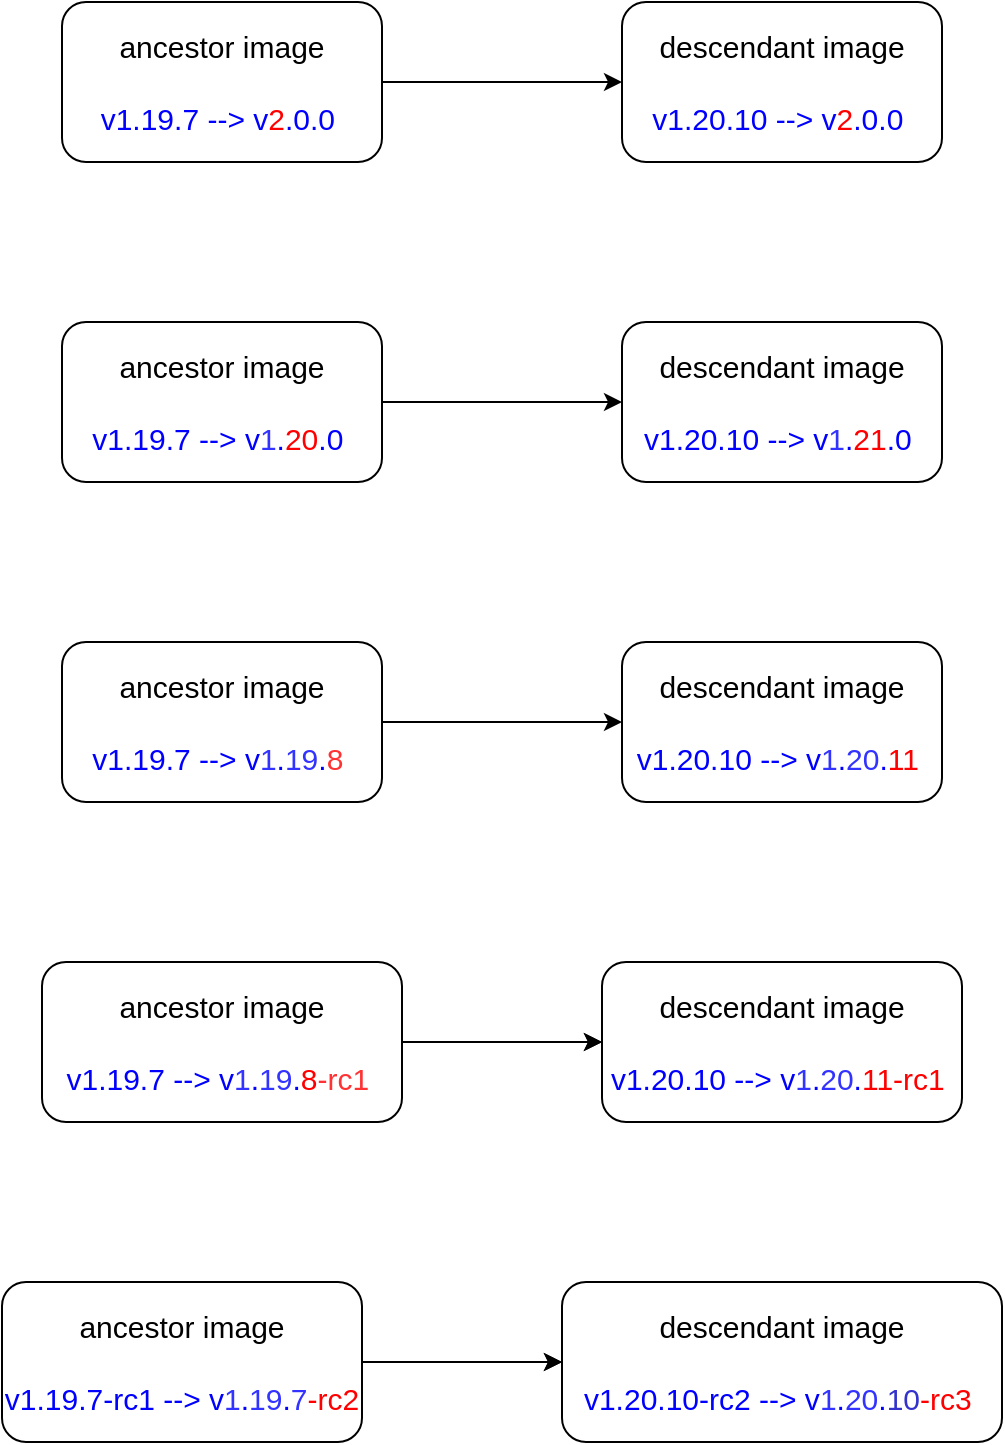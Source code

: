 <mxfile version="22.1.0" type="github">
  <diagram name="Page-1" id="H3qSp91E2I6nIUAyJit-">
    <mxGraphModel dx="1434" dy="797" grid="1" gridSize="10" guides="1" tooltips="1" connect="1" arrows="1" fold="1" page="1" pageScale="1" pageWidth="850" pageHeight="1100" math="0" shadow="0">
      <root>
        <mxCell id="0" />
        <mxCell id="1" parent="0" />
        <mxCell id="GYALtRtk9gwNluIH84hc-5" value="" style="group" parent="1" vertex="1" connectable="0">
          <mxGeometry x="160" y="120" width="440" height="80" as="geometry" />
        </mxCell>
        <mxCell id="GYALtRtk9gwNluIH84hc-1" value="&lt;font style=&quot;font-size: 15px;&quot;&gt;ancestor image&lt;br&gt;&lt;br&gt;&lt;font color=&quot;#0000ff&quot;&gt;v1.19.7 --&amp;gt; v&lt;/font&gt;&lt;font color=&quot;#ff0000&quot;&gt;2&lt;/font&gt;&lt;font color=&quot;#0000ff&quot;&gt;.0.0&lt;/font&gt;&amp;nbsp;&lt;br&gt;&lt;/font&gt;" style="rounded=1;whiteSpace=wrap;html=1;" parent="GYALtRtk9gwNluIH84hc-5" vertex="1">
          <mxGeometry width="160" height="80" as="geometry" />
        </mxCell>
        <mxCell id="GYALtRtk9gwNluIH84hc-3" value="&lt;font style=&quot;font-size: 15px;&quot;&gt;descendant image&lt;br&gt;&lt;br&gt;&lt;font color=&quot;#0000ff&quot;&gt;v1.20.10 --&amp;gt; v&lt;/font&gt;&lt;font color=&quot;#ff0000&quot;&gt;2&lt;/font&gt;&lt;font color=&quot;#0000ff&quot;&gt;.0.0&lt;/font&gt;&amp;nbsp;&lt;br&gt;&lt;/font&gt;" style="rounded=1;whiteSpace=wrap;html=1;" parent="GYALtRtk9gwNluIH84hc-5" vertex="1">
          <mxGeometry x="280" width="160" height="80" as="geometry" />
        </mxCell>
        <mxCell id="GYALtRtk9gwNluIH84hc-4" value="" style="endArrow=classic;html=1;rounded=0;exitX=1;exitY=0.5;exitDx=0;exitDy=0;entryX=0;entryY=0.5;entryDx=0;entryDy=0;" parent="GYALtRtk9gwNluIH84hc-5" source="GYALtRtk9gwNluIH84hc-1" target="GYALtRtk9gwNluIH84hc-3" edge="1">
          <mxGeometry width="50" height="50" relative="1" as="geometry">
            <mxPoint x="230" y="110" as="sourcePoint" />
            <mxPoint x="280" y="60" as="targetPoint" />
          </mxGeometry>
        </mxCell>
        <mxCell id="GYALtRtk9gwNluIH84hc-6" value="" style="group" parent="1" vertex="1" connectable="0">
          <mxGeometry x="160" y="440" width="440" height="80" as="geometry" />
        </mxCell>
        <mxCell id="GYALtRtk9gwNluIH84hc-7" value="&lt;font style=&quot;font-size: 15px;&quot;&gt;ancestor image&lt;br&gt;&lt;br&gt;&lt;font color=&quot;#0000ff&quot;&gt;v1.19.7 --&amp;gt; v&lt;/font&gt;&lt;font color=&quot;#3333ff&quot;&gt;1&lt;/font&gt;&lt;font color=&quot;#0000ff&quot;&gt;.&lt;/font&gt;&lt;font color=&quot;#3333ff&quot;&gt;19&lt;/font&gt;&lt;font color=&quot;#0000ff&quot;&gt;.&lt;/font&gt;&lt;font color=&quot;#ff3333&quot;&gt;8&lt;/font&gt;&amp;nbsp;&lt;br&gt;&lt;/font&gt;" style="rounded=1;whiteSpace=wrap;html=1;" parent="GYALtRtk9gwNluIH84hc-6" vertex="1">
          <mxGeometry width="160" height="80" as="geometry" />
        </mxCell>
        <mxCell id="GYALtRtk9gwNluIH84hc-8" value="&lt;font style=&quot;font-size: 15px;&quot;&gt;descendant image&lt;br&gt;&lt;br&gt;&lt;font color=&quot;#0000ff&quot;&gt;v1.20.10 --&amp;gt; v&lt;/font&gt;&lt;font color=&quot;#3333ff&quot;&gt;1&lt;/font&gt;&lt;font color=&quot;#0000ff&quot;&gt;.&lt;/font&gt;&lt;font color=&quot;#3333ff&quot;&gt;20&lt;/font&gt;&lt;font color=&quot;#0000ff&quot;&gt;.&lt;/font&gt;&lt;font color=&quot;#ff0000&quot;&gt;11&lt;/font&gt;&amp;nbsp;&lt;br&gt;&lt;/font&gt;" style="rounded=1;whiteSpace=wrap;html=1;" parent="GYALtRtk9gwNluIH84hc-6" vertex="1">
          <mxGeometry x="280" width="160" height="80" as="geometry" />
        </mxCell>
        <mxCell id="GYALtRtk9gwNluIH84hc-9" value="" style="endArrow=classic;html=1;rounded=0;exitX=1;exitY=0.5;exitDx=0;exitDy=0;entryX=0;entryY=0.5;entryDx=0;entryDy=0;" parent="GYALtRtk9gwNluIH84hc-6" source="GYALtRtk9gwNluIH84hc-7" target="GYALtRtk9gwNluIH84hc-8" edge="1">
          <mxGeometry width="50" height="50" relative="1" as="geometry">
            <mxPoint x="230" y="110" as="sourcePoint" />
            <mxPoint x="280" y="60" as="targetPoint" />
          </mxGeometry>
        </mxCell>
        <mxCell id="GYALtRtk9gwNluIH84hc-10" value="" style="group" parent="1" vertex="1" connectable="0">
          <mxGeometry x="160" y="280" width="440" height="80" as="geometry" />
        </mxCell>
        <mxCell id="GYALtRtk9gwNluIH84hc-11" value="&lt;font style=&quot;font-size: 15px;&quot;&gt;ancestor image&lt;br&gt;&lt;br&gt;&lt;font color=&quot;#0000ff&quot;&gt;v1.19.7 --&amp;gt; v&lt;/font&gt;&lt;font color=&quot;#3333ff&quot;&gt;1&lt;/font&gt;&lt;font color=&quot;#0000ff&quot;&gt;.&lt;/font&gt;&lt;font color=&quot;#ff0000&quot;&gt;20&lt;/font&gt;&lt;font color=&quot;#0000ff&quot;&gt;.0&lt;/font&gt;&amp;nbsp;&lt;br&gt;&lt;/font&gt;" style="rounded=1;whiteSpace=wrap;html=1;" parent="GYALtRtk9gwNluIH84hc-10" vertex="1">
          <mxGeometry width="160" height="80" as="geometry" />
        </mxCell>
        <mxCell id="GYALtRtk9gwNluIH84hc-12" value="&lt;font style=&quot;font-size: 15px;&quot;&gt;descendant image&lt;br&gt;&lt;br&gt;&lt;font color=&quot;#0000ff&quot;&gt;v1.20.10 --&amp;gt; v&lt;/font&gt;&lt;font color=&quot;#3333ff&quot;&gt;1&lt;/font&gt;&lt;font color=&quot;#0000ff&quot;&gt;.&lt;/font&gt;&lt;font color=&quot;#ff0000&quot;&gt;21&lt;/font&gt;&lt;font color=&quot;#0000ff&quot;&gt;.0&lt;/font&gt;&amp;nbsp;&lt;br&gt;&lt;/font&gt;" style="rounded=1;whiteSpace=wrap;html=1;" parent="GYALtRtk9gwNluIH84hc-10" vertex="1">
          <mxGeometry x="280" width="160" height="80" as="geometry" />
        </mxCell>
        <mxCell id="GYALtRtk9gwNluIH84hc-13" value="" style="endArrow=classic;html=1;rounded=0;exitX=1;exitY=0.5;exitDx=0;exitDy=0;entryX=0;entryY=0.5;entryDx=0;entryDy=0;" parent="GYALtRtk9gwNluIH84hc-10" source="GYALtRtk9gwNluIH84hc-11" target="GYALtRtk9gwNluIH84hc-12" edge="1">
          <mxGeometry width="50" height="50" relative="1" as="geometry">
            <mxPoint x="230" y="110" as="sourcePoint" />
            <mxPoint x="280" y="60" as="targetPoint" />
          </mxGeometry>
        </mxCell>
        <mxCell id="GYALtRtk9gwNluIH84hc-19" value="" style="group" parent="1" vertex="1" connectable="0">
          <mxGeometry x="150" y="600" width="460" height="80" as="geometry" />
        </mxCell>
        <mxCell id="GYALtRtk9gwNluIH84hc-15" value="&lt;font style=&quot;font-size: 15px;&quot;&gt;ancestor image&lt;br&gt;&lt;br&gt;&lt;font color=&quot;#0000ff&quot;&gt;v1.19.7 --&amp;gt; v&lt;/font&gt;&lt;font color=&quot;#3333ff&quot;&gt;1&lt;/font&gt;&lt;font color=&quot;#0000ff&quot;&gt;.&lt;/font&gt;&lt;font color=&quot;#3333ff&quot;&gt;19&lt;/font&gt;&lt;font color=&quot;#0000ff&quot;&gt;.&lt;/font&gt;&lt;font color=&quot;#ff0000&quot;&gt;8&lt;/font&gt;&lt;font color=&quot;#ff3333&quot;&gt;-rc1&lt;/font&gt;&amp;nbsp;&lt;br&gt;&lt;/font&gt;" style="rounded=1;whiteSpace=wrap;html=1;" parent="GYALtRtk9gwNluIH84hc-19" vertex="1">
          <mxGeometry width="180" height="80" as="geometry" />
        </mxCell>
        <mxCell id="GYALtRtk9gwNluIH84hc-16" value="&lt;font style=&quot;font-size: 15px;&quot;&gt;descendant image&lt;br&gt;&lt;br&gt;&lt;font color=&quot;#0000ff&quot;&gt;v1.20.10 --&amp;gt; v&lt;/font&gt;&lt;font color=&quot;#3333ff&quot;&gt;1&lt;/font&gt;&lt;font color=&quot;#0000ff&quot;&gt;.&lt;/font&gt;&lt;font color=&quot;#3333ff&quot;&gt;20&lt;/font&gt;&lt;font color=&quot;#0000ff&quot;&gt;.&lt;/font&gt;&lt;font color=&quot;#ff0000&quot;&gt;11-rc1&lt;/font&gt;&amp;nbsp;&lt;br&gt;&lt;/font&gt;" style="rounded=1;whiteSpace=wrap;html=1;" parent="GYALtRtk9gwNluIH84hc-19" vertex="1">
          <mxGeometry x="280" width="180" height="80" as="geometry" />
        </mxCell>
        <mxCell id="GYALtRtk9gwNluIH84hc-17" value="" style="endArrow=classic;html=1;rounded=0;exitX=1;exitY=0.5;exitDx=0;exitDy=0;entryX=0;entryY=0.5;entryDx=0;entryDy=0;" parent="GYALtRtk9gwNluIH84hc-19" source="GYALtRtk9gwNluIH84hc-15" target="GYALtRtk9gwNluIH84hc-16" edge="1">
          <mxGeometry width="50" height="50" relative="1" as="geometry">
            <mxPoint x="240" y="110" as="sourcePoint" />
            <mxPoint x="290" y="60" as="targetPoint" />
          </mxGeometry>
        </mxCell>
        <mxCell id="GYALtRtk9gwNluIH84hc-18" value="" style="edgeStyle=orthogonalEdgeStyle;rounded=0;orthogonalLoop=1;jettySize=auto;html=1;" parent="GYALtRtk9gwNluIH84hc-19" source="GYALtRtk9gwNluIH84hc-15" target="GYALtRtk9gwNluIH84hc-16" edge="1">
          <mxGeometry relative="1" as="geometry" />
        </mxCell>
        <mxCell id="eiLgnrSO8crOZsS-Ipnd-1" value="" style="group" vertex="1" connectable="0" parent="1">
          <mxGeometry x="130" y="760" width="500" height="80" as="geometry" />
        </mxCell>
        <mxCell id="eiLgnrSO8crOZsS-Ipnd-2" value="&lt;font style=&quot;font-size: 15px;&quot;&gt;ancestor image&lt;br&gt;&lt;br&gt;&lt;font color=&quot;#0000ff&quot;&gt;v1.19.7-rc1 --&amp;gt; v&lt;/font&gt;&lt;font color=&quot;#3333ff&quot;&gt;1&lt;/font&gt;&lt;font color=&quot;#0000ff&quot;&gt;.&lt;/font&gt;&lt;font color=&quot;#3333ff&quot;&gt;19&lt;/font&gt;&lt;font color=&quot;#0000ff&quot;&gt;.&lt;/font&gt;&lt;font color=&quot;#3333ff&quot;&gt;7&lt;/font&gt;&lt;font color=&quot;#ff0000&quot;&gt;-rc2&lt;/font&gt;&lt;br&gt;&lt;/font&gt;" style="rounded=1;whiteSpace=wrap;html=1;" vertex="1" parent="eiLgnrSO8crOZsS-Ipnd-1">
          <mxGeometry width="180" height="80" as="geometry" />
        </mxCell>
        <mxCell id="eiLgnrSO8crOZsS-Ipnd-3" value="&lt;font style=&quot;font-size: 15px;&quot;&gt;descendant image&lt;br&gt;&lt;br&gt;&lt;font color=&quot;#0000ff&quot;&gt;v1.20.10-rc2 --&amp;gt; v&lt;/font&gt;&lt;font color=&quot;#3333ff&quot;&gt;1&lt;/font&gt;&lt;font color=&quot;#0000ff&quot;&gt;.&lt;/font&gt;&lt;font color=&quot;#3333ff&quot;&gt;20&lt;/font&gt;&lt;font color=&quot;#0000ff&quot;&gt;.&lt;/font&gt;&lt;font color=&quot;#3333cc&quot;&gt;10&lt;/font&gt;&lt;font color=&quot;#ff0000&quot;&gt;-rc3&lt;/font&gt;&amp;nbsp;&lt;br&gt;&lt;/font&gt;" style="rounded=1;whiteSpace=wrap;html=1;" vertex="1" parent="eiLgnrSO8crOZsS-Ipnd-1">
          <mxGeometry x="280" width="220" height="80" as="geometry" />
        </mxCell>
        <mxCell id="eiLgnrSO8crOZsS-Ipnd-4" value="" style="endArrow=classic;html=1;rounded=0;exitX=1;exitY=0.5;exitDx=0;exitDy=0;entryX=0;entryY=0.5;entryDx=0;entryDy=0;" edge="1" parent="eiLgnrSO8crOZsS-Ipnd-1" source="eiLgnrSO8crOZsS-Ipnd-2" target="eiLgnrSO8crOZsS-Ipnd-3">
          <mxGeometry width="50" height="50" relative="1" as="geometry">
            <mxPoint x="240" y="110" as="sourcePoint" />
            <mxPoint x="290" y="60" as="targetPoint" />
          </mxGeometry>
        </mxCell>
        <mxCell id="eiLgnrSO8crOZsS-Ipnd-5" value="" style="edgeStyle=orthogonalEdgeStyle;rounded=0;orthogonalLoop=1;jettySize=auto;html=1;" edge="1" parent="eiLgnrSO8crOZsS-Ipnd-1" source="eiLgnrSO8crOZsS-Ipnd-2" target="eiLgnrSO8crOZsS-Ipnd-3">
          <mxGeometry relative="1" as="geometry" />
        </mxCell>
      </root>
    </mxGraphModel>
  </diagram>
</mxfile>
